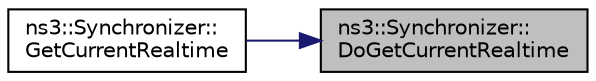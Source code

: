 digraph "ns3::Synchronizer::DoGetCurrentRealtime"
{
 // LATEX_PDF_SIZE
  edge [fontname="Helvetica",fontsize="10",labelfontname="Helvetica",labelfontsize="10"];
  node [fontname="Helvetica",fontsize="10",shape=record];
  rankdir="RL";
  Node1 [label="ns3::Synchronizer::\lDoGetCurrentRealtime",height=0.2,width=0.4,color="black", fillcolor="grey75", style="filled", fontcolor="black",tooltip="Retrieve the value of the origin of the underlying normalized wall clock time in Time resolution unit..."];
  Node1 -> Node2 [dir="back",color="midnightblue",fontsize="10",style="solid",fontname="Helvetica"];
  Node2 [label="ns3::Synchronizer::\lGetCurrentRealtime",height=0.2,width=0.4,color="black", fillcolor="white", style="filled",URL="$classns3_1_1_synchronizer.html#a9199c28473a6298009ef8210b02c23c5",tooltip="Retrieve the value of the origin of the underlying normalized wall clock time in simulator timestep u..."];
}
